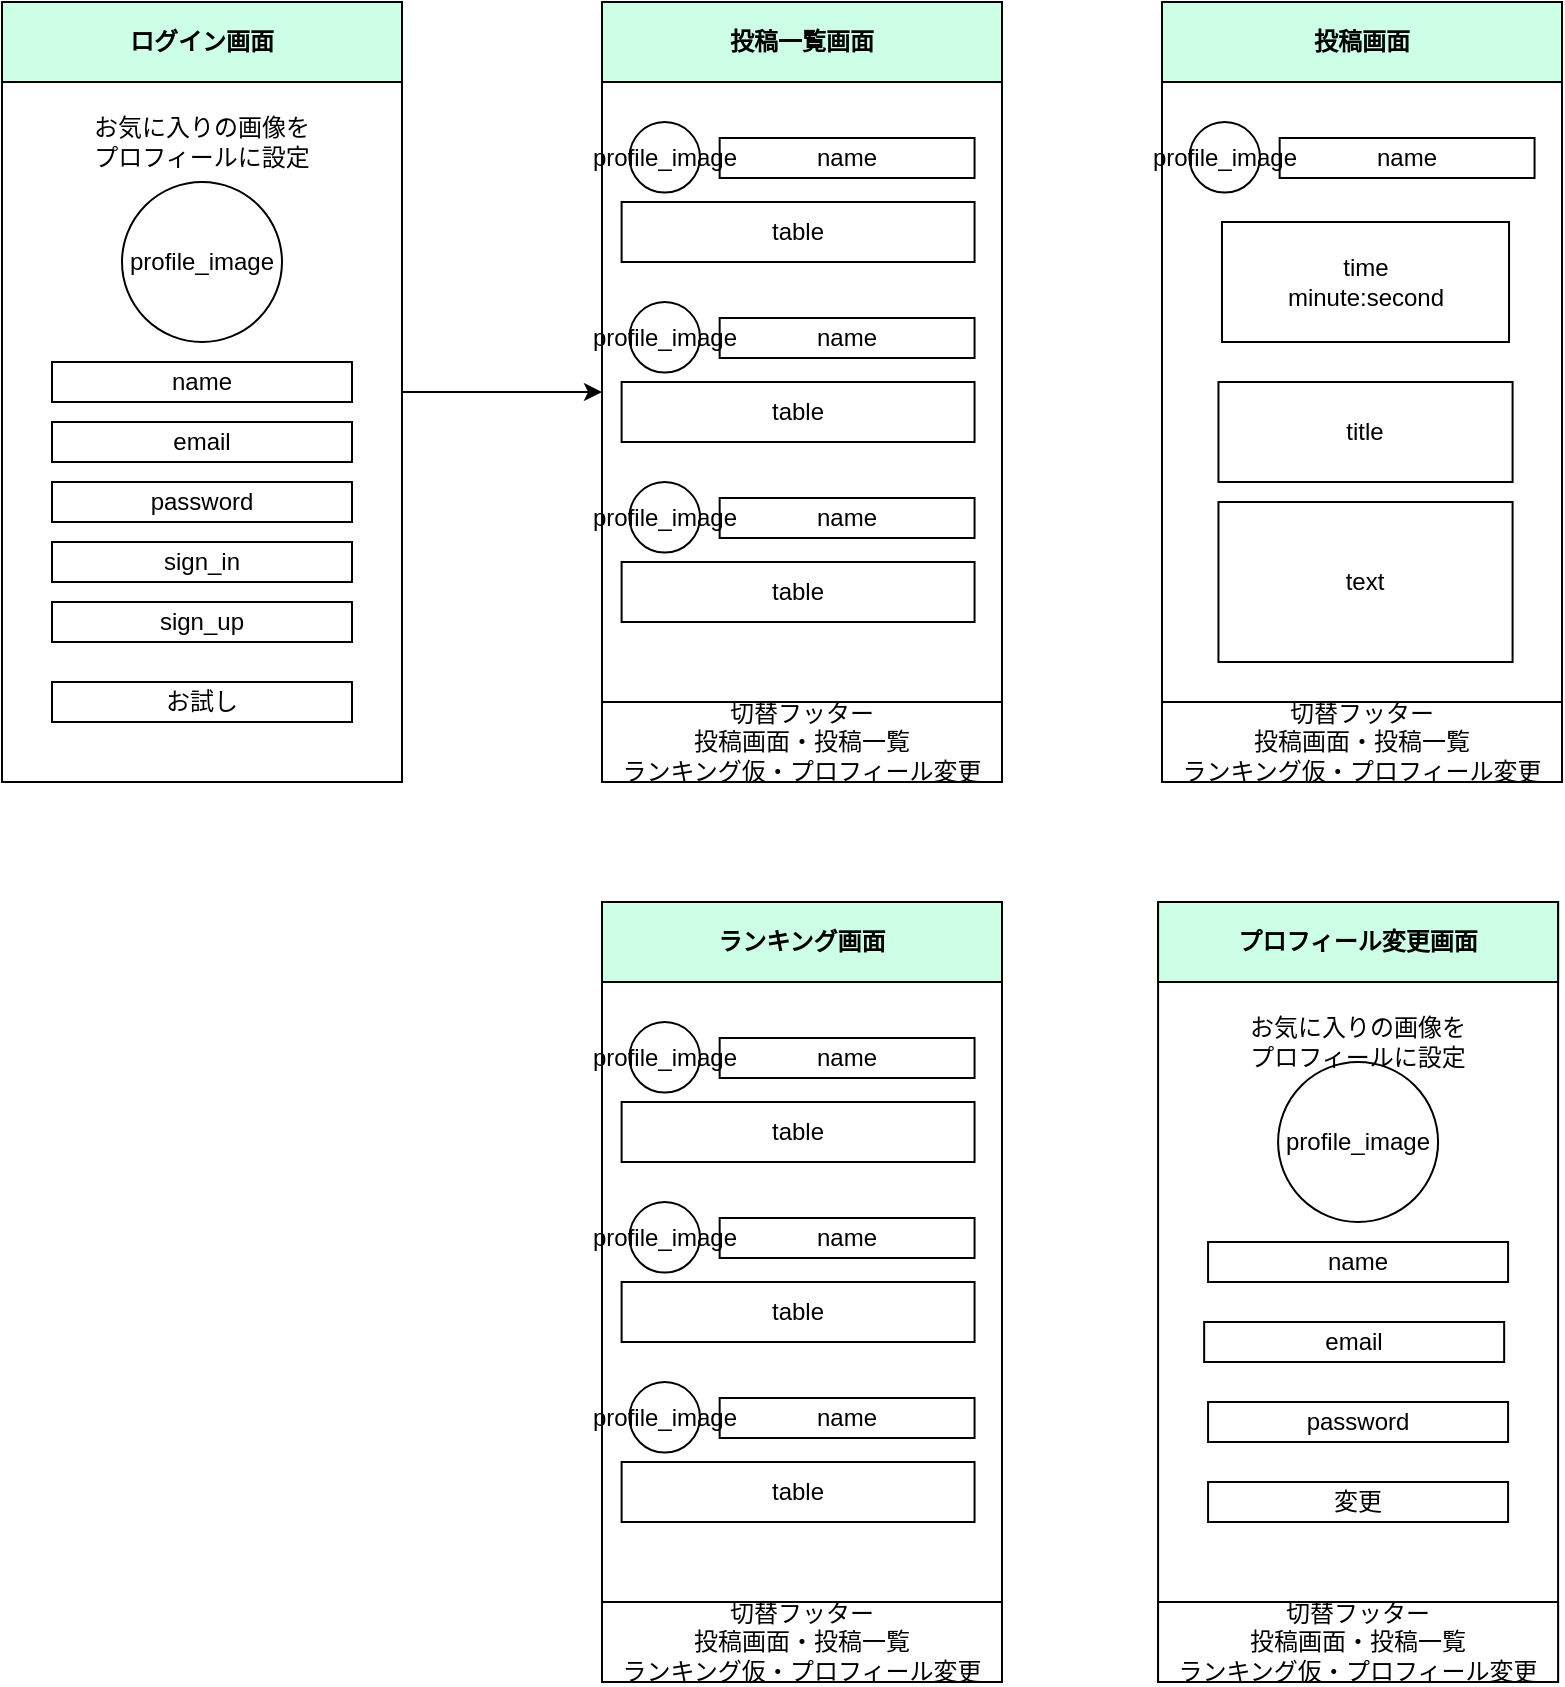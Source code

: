 <mxfile version="13.7.7" type="github">
  <diagram id="5d85YtfUtr9XSAqdXYxp" name="ページ1">
    <mxGraphModel dx="946" dy="591" grid="1" gridSize="10" guides="1" tooltips="1" connect="1" arrows="1" fold="1" page="1" pageScale="1" pageWidth="827" pageHeight="1169" math="0" shadow="0">
      <root>
        <mxCell id="0" />
        <mxCell id="1" parent="0" />
        <mxCell id="Qp9vbcd0IQCg1ICPjASV-1" value="" style="group;labelBackgroundColor=none;fontStyle=1" parent="1" vertex="1" connectable="0">
          <mxGeometry y="30" width="200" height="390" as="geometry" />
        </mxCell>
        <mxCell id="Qp9vbcd0IQCg1ICPjASV-37" value="" style="group" parent="Qp9vbcd0IQCg1ICPjASV-1" vertex="1" connectable="0">
          <mxGeometry width="200" height="390" as="geometry" />
        </mxCell>
        <mxCell id="evoJNXDT1guMXmTG7ENF-1" value="" style="rounded=0;whiteSpace=wrap;html=1;" parent="Qp9vbcd0IQCg1ICPjASV-37" vertex="1">
          <mxGeometry width="200" height="390" as="geometry" />
        </mxCell>
        <mxCell id="evoJNXDT1guMXmTG7ENF-2" value="profile_image" style="ellipse;whiteSpace=wrap;html=1;aspect=fixed;" parent="Qp9vbcd0IQCg1ICPjASV-37" vertex="1">
          <mxGeometry x="60" y="90" width="80" height="80" as="geometry" />
        </mxCell>
        <mxCell id="evoJNXDT1guMXmTG7ENF-3" value="name" style="text;html=1;fillColor=none;align=center;verticalAlign=middle;whiteSpace=wrap;rounded=0;strokeColor=#000000;" parent="Qp9vbcd0IQCg1ICPjASV-37" vertex="1">
          <mxGeometry x="25" y="180" width="150" height="20" as="geometry" />
        </mxCell>
        <mxCell id="evoJNXDT1guMXmTG7ENF-5" value="email" style="text;html=1;fillColor=none;align=center;verticalAlign=middle;whiteSpace=wrap;rounded=0;strokeColor=#000000;" parent="Qp9vbcd0IQCg1ICPjASV-37" vertex="1">
          <mxGeometry x="25" y="210" width="150" height="20" as="geometry" />
        </mxCell>
        <mxCell id="evoJNXDT1guMXmTG7ENF-6" value="password" style="text;html=1;fillColor=none;align=center;verticalAlign=middle;whiteSpace=wrap;rounded=0;strokeColor=#000000;allowArrows=1;" parent="Qp9vbcd0IQCg1ICPjASV-37" vertex="1">
          <mxGeometry x="25" y="240" width="150" height="20" as="geometry" />
        </mxCell>
        <mxCell id="Qp9vbcd0IQCg1ICPjASV-36" value="&lt;b&gt;ログイン画面&lt;/b&gt;" style="rounded=0;whiteSpace=wrap;html=1;labelBackgroundColor=none;fillColor=#CCFFE6;" parent="Qp9vbcd0IQCg1ICPjASV-37" vertex="1">
          <mxGeometry width="200" height="40" as="geometry" />
        </mxCell>
        <mxCell id="-Kmbbxt4JuK7Hl-FQzUp-1" value="sign_in" style="text;html=1;fillColor=none;align=center;verticalAlign=middle;whiteSpace=wrap;rounded=0;strokeColor=#000000;allowArrows=1;" parent="Qp9vbcd0IQCg1ICPjASV-37" vertex="1">
          <mxGeometry x="25" y="270" width="150" height="20" as="geometry" />
        </mxCell>
        <mxCell id="-Kmbbxt4JuK7Hl-FQzUp-2" value="sign_up" style="text;html=1;fillColor=none;align=center;verticalAlign=middle;whiteSpace=wrap;rounded=0;strokeColor=#000000;allowArrows=1;" parent="Qp9vbcd0IQCg1ICPjASV-37" vertex="1">
          <mxGeometry x="25" y="300" width="150" height="20" as="geometry" />
        </mxCell>
        <mxCell id="jMCmtVy9pqtED8qZ-KDL-2" value="お気に入りの画像を&lt;br&gt;プロフィールに設定" style="text;html=1;strokeColor=none;fillColor=none;align=center;verticalAlign=middle;whiteSpace=wrap;rounded=0;" parent="Qp9vbcd0IQCg1ICPjASV-37" vertex="1">
          <mxGeometry x="30" y="60" width="140" height="20" as="geometry" />
        </mxCell>
        <mxCell id="7r5LdE9JL5hYglWVHIkZ-1" value="お試し" style="text;html=1;fillColor=none;align=center;verticalAlign=middle;whiteSpace=wrap;rounded=0;strokeColor=#000000;allowArrows=1;" parent="Qp9vbcd0IQCg1ICPjASV-37" vertex="1">
          <mxGeometry x="25" y="340" width="150" height="20" as="geometry" />
        </mxCell>
        <mxCell id="Qp9vbcd0IQCg1ICPjASV-2" value="" style="group" parent="1" vertex="1" connectable="0">
          <mxGeometry x="300" y="30" width="200" height="390" as="geometry" />
        </mxCell>
        <mxCell id="Qp9vbcd0IQCg1ICPjASV-3" value="" style="rounded=0;whiteSpace=wrap;html=1;" parent="Qp9vbcd0IQCg1ICPjASV-2" vertex="1">
          <mxGeometry width="200" height="390" as="geometry" />
        </mxCell>
        <mxCell id="Qp9vbcd0IQCg1ICPjASV-4" value="profile_image" style="ellipse;whiteSpace=wrap;html=1;aspect=fixed;" parent="Qp9vbcd0IQCg1ICPjASV-2" vertex="1">
          <mxGeometry x="13.725" y="60" width="35.294" height="35.294" as="geometry" />
        </mxCell>
        <mxCell id="Qp9vbcd0IQCg1ICPjASV-9" value="table" style="text;html=1;fillColor=none;align=center;verticalAlign=middle;whiteSpace=wrap;rounded=0;strokeColor=#000000;" parent="Qp9vbcd0IQCg1ICPjASV-2" vertex="1">
          <mxGeometry x="9.804" y="100" width="176.471" height="30" as="geometry" />
        </mxCell>
        <mxCell id="Qp9vbcd0IQCg1ICPjASV-11" value="name" style="text;html=1;fillColor=none;align=center;verticalAlign=middle;whiteSpace=wrap;rounded=0;strokeColor=#000000;" parent="Qp9vbcd0IQCg1ICPjASV-2" vertex="1">
          <mxGeometry x="58.824" y="68" width="127.451" height="20" as="geometry" />
        </mxCell>
        <mxCell id="Qp9vbcd0IQCg1ICPjASV-43" value="&lt;b&gt;投稿一覧画面&lt;/b&gt;" style="rounded=0;whiteSpace=wrap;html=1;labelBackgroundColor=none;fillColor=#CCFFE6;" parent="Qp9vbcd0IQCg1ICPjASV-2" vertex="1">
          <mxGeometry width="200" height="40" as="geometry" />
        </mxCell>
        <mxCell id="jNvIQHg4V1jWrLRhlRbQ-1" value="profile_image" style="ellipse;whiteSpace=wrap;html=1;aspect=fixed;" parent="Qp9vbcd0IQCg1ICPjASV-2" vertex="1">
          <mxGeometry x="13.725" y="150" width="35.294" height="35.294" as="geometry" />
        </mxCell>
        <mxCell id="jNvIQHg4V1jWrLRhlRbQ-2" value="table" style="text;html=1;fillColor=none;align=center;verticalAlign=middle;whiteSpace=wrap;rounded=0;strokeColor=#000000;" parent="Qp9vbcd0IQCg1ICPjASV-2" vertex="1">
          <mxGeometry x="9.804" y="190" width="176.471" height="30" as="geometry" />
        </mxCell>
        <mxCell id="jNvIQHg4V1jWrLRhlRbQ-3" value="name" style="text;html=1;fillColor=none;align=center;verticalAlign=middle;whiteSpace=wrap;rounded=0;strokeColor=#000000;" parent="Qp9vbcd0IQCg1ICPjASV-2" vertex="1">
          <mxGeometry x="58.824" y="158" width="127.451" height="20" as="geometry" />
        </mxCell>
        <mxCell id="jNvIQHg4V1jWrLRhlRbQ-4" value="profile_image" style="ellipse;whiteSpace=wrap;html=1;aspect=fixed;" parent="Qp9vbcd0IQCg1ICPjASV-2" vertex="1">
          <mxGeometry x="13.725" y="240" width="35.294" height="35.294" as="geometry" />
        </mxCell>
        <mxCell id="jNvIQHg4V1jWrLRhlRbQ-5" value="table" style="text;html=1;fillColor=none;align=center;verticalAlign=middle;whiteSpace=wrap;rounded=0;strokeColor=#000000;" parent="Qp9vbcd0IQCg1ICPjASV-2" vertex="1">
          <mxGeometry x="9.804" y="280" width="176.471" height="30" as="geometry" />
        </mxCell>
        <mxCell id="jNvIQHg4V1jWrLRhlRbQ-6" value="name" style="text;html=1;fillColor=none;align=center;verticalAlign=middle;whiteSpace=wrap;rounded=0;strokeColor=#000000;" parent="Qp9vbcd0IQCg1ICPjASV-2" vertex="1">
          <mxGeometry x="58.824" y="248" width="127.451" height="20" as="geometry" />
        </mxCell>
        <mxCell id="7r5LdE9JL5hYglWVHIkZ-2" value="切替フッター&lt;br&gt;投稿画面・投稿一覧&lt;br&gt;ランキング仮・プロフィール変更" style="rounded=0;whiteSpace=wrap;html=1;" parent="Qp9vbcd0IQCg1ICPjASV-2" vertex="1">
          <mxGeometry y="350" width="200" height="40" as="geometry" />
        </mxCell>
        <mxCell id="Qp9vbcd0IQCg1ICPjASV-12" value="" style="group" parent="1" vertex="1" connectable="0">
          <mxGeometry x="580" y="30" width="200" height="390" as="geometry" />
        </mxCell>
        <mxCell id="Qp9vbcd0IQCg1ICPjASV-13" value="" style="rounded=0;whiteSpace=wrap;html=1;" parent="Qp9vbcd0IQCg1ICPjASV-12" vertex="1">
          <mxGeometry width="200" height="390" as="geometry" />
        </mxCell>
        <mxCell id="Qp9vbcd0IQCg1ICPjASV-14" value="profile_image" style="ellipse;whiteSpace=wrap;html=1;aspect=fixed;" parent="Qp9vbcd0IQCg1ICPjASV-12" vertex="1">
          <mxGeometry x="13.725" y="60" width="35.294" height="35.294" as="geometry" />
        </mxCell>
        <mxCell id="Qp9vbcd0IQCg1ICPjASV-15" value="text" style="text;html=1;fillColor=none;align=center;verticalAlign=middle;whiteSpace=wrap;rounded=0;strokeColor=#000000;" parent="Qp9vbcd0IQCg1ICPjASV-12" vertex="1">
          <mxGeometry x="28.23" y="250" width="147.059" height="80" as="geometry" />
        </mxCell>
        <mxCell id="Qp9vbcd0IQCg1ICPjASV-19" value="name" style="text;html=1;fillColor=none;align=center;verticalAlign=middle;whiteSpace=wrap;rounded=0;strokeColor=#000000;" parent="Qp9vbcd0IQCg1ICPjASV-12" vertex="1">
          <mxGeometry x="58.824" y="68" width="127.451" height="20" as="geometry" />
        </mxCell>
        <mxCell id="Qp9vbcd0IQCg1ICPjASV-44" value="&lt;b&gt;投稿画面&lt;/b&gt;" style="rounded=0;whiteSpace=wrap;html=1;labelBackgroundColor=none;fillColor=#CCFFE6;" parent="Qp9vbcd0IQCg1ICPjASV-12" vertex="1">
          <mxGeometry width="200" height="40" as="geometry" />
        </mxCell>
        <mxCell id="jNvIQHg4V1jWrLRhlRbQ-8" value="title" style="text;html=1;fillColor=none;align=center;verticalAlign=middle;whiteSpace=wrap;rounded=0;strokeColor=#000000;" parent="Qp9vbcd0IQCg1ICPjASV-12" vertex="1">
          <mxGeometry x="28.231" y="190" width="147.059" height="50" as="geometry" />
        </mxCell>
        <mxCell id="RLjvYu8lpYwrjwBoLWt2-1" value="切替フッター&lt;br&gt;投稿画面・投稿一覧&lt;br&gt;ランキング仮・プロフィール変更" style="rounded=0;whiteSpace=wrap;html=1;" parent="Qp9vbcd0IQCg1ICPjASV-12" vertex="1">
          <mxGeometry y="350" width="200" height="40" as="geometry" />
        </mxCell>
        <mxCell id="iqZtUuaCd_tjH6S7MvoU-15" value="time&lt;br&gt;minute:second" style="rounded=0;whiteSpace=wrap;html=1;" vertex="1" parent="Qp9vbcd0IQCg1ICPjASV-12">
          <mxGeometry x="29.99" y="110" width="143.53" height="60" as="geometry" />
        </mxCell>
        <mxCell id="jNvIQHg4V1jWrLRhlRbQ-11" style="edgeStyle=orthogonalEdgeStyle;rounded=0;orthogonalLoop=1;jettySize=auto;html=1;entryX=0;entryY=0.5;entryDx=0;entryDy=0;" parent="1" source="evoJNXDT1guMXmTG7ENF-1" target="Qp9vbcd0IQCg1ICPjASV-3" edge="1">
          <mxGeometry relative="1" as="geometry" />
        </mxCell>
        <mxCell id="RLjvYu8lpYwrjwBoLWt2-2" value="" style="group" parent="1" vertex="1" connectable="0">
          <mxGeometry x="300" y="480" width="200" height="390" as="geometry" />
        </mxCell>
        <mxCell id="RLjvYu8lpYwrjwBoLWt2-3" value="" style="rounded=0;whiteSpace=wrap;html=1;" parent="RLjvYu8lpYwrjwBoLWt2-2" vertex="1">
          <mxGeometry width="200" height="390" as="geometry" />
        </mxCell>
        <mxCell id="RLjvYu8lpYwrjwBoLWt2-4" value="profile_image" style="ellipse;whiteSpace=wrap;html=1;aspect=fixed;" parent="RLjvYu8lpYwrjwBoLWt2-2" vertex="1">
          <mxGeometry x="13.725" y="60" width="35.294" height="35.294" as="geometry" />
        </mxCell>
        <mxCell id="RLjvYu8lpYwrjwBoLWt2-5" value="table" style="text;html=1;fillColor=none;align=center;verticalAlign=middle;whiteSpace=wrap;rounded=0;strokeColor=#000000;" parent="RLjvYu8lpYwrjwBoLWt2-2" vertex="1">
          <mxGeometry x="9.804" y="100" width="176.471" height="30" as="geometry" />
        </mxCell>
        <mxCell id="RLjvYu8lpYwrjwBoLWt2-6" value="name" style="text;html=1;fillColor=none;align=center;verticalAlign=middle;whiteSpace=wrap;rounded=0;strokeColor=#000000;" parent="RLjvYu8lpYwrjwBoLWt2-2" vertex="1">
          <mxGeometry x="58.824" y="68" width="127.451" height="20" as="geometry" />
        </mxCell>
        <mxCell id="RLjvYu8lpYwrjwBoLWt2-7" value="&lt;b&gt;ランキング画面&lt;/b&gt;" style="rounded=0;whiteSpace=wrap;html=1;labelBackgroundColor=none;fillColor=#CCFFE6;" parent="RLjvYu8lpYwrjwBoLWt2-2" vertex="1">
          <mxGeometry width="200" height="40" as="geometry" />
        </mxCell>
        <mxCell id="RLjvYu8lpYwrjwBoLWt2-8" value="profile_image" style="ellipse;whiteSpace=wrap;html=1;aspect=fixed;" parent="RLjvYu8lpYwrjwBoLWt2-2" vertex="1">
          <mxGeometry x="13.725" y="150" width="35.294" height="35.294" as="geometry" />
        </mxCell>
        <mxCell id="RLjvYu8lpYwrjwBoLWt2-9" value="table" style="text;html=1;fillColor=none;align=center;verticalAlign=middle;whiteSpace=wrap;rounded=0;strokeColor=#000000;" parent="RLjvYu8lpYwrjwBoLWt2-2" vertex="1">
          <mxGeometry x="9.804" y="190" width="176.471" height="30" as="geometry" />
        </mxCell>
        <mxCell id="RLjvYu8lpYwrjwBoLWt2-10" value="name" style="text;html=1;fillColor=none;align=center;verticalAlign=middle;whiteSpace=wrap;rounded=0;strokeColor=#000000;" parent="RLjvYu8lpYwrjwBoLWt2-2" vertex="1">
          <mxGeometry x="58.824" y="158" width="127.451" height="20" as="geometry" />
        </mxCell>
        <mxCell id="RLjvYu8lpYwrjwBoLWt2-11" value="profile_image" style="ellipse;whiteSpace=wrap;html=1;aspect=fixed;" parent="RLjvYu8lpYwrjwBoLWt2-2" vertex="1">
          <mxGeometry x="13.725" y="240" width="35.294" height="35.294" as="geometry" />
        </mxCell>
        <mxCell id="RLjvYu8lpYwrjwBoLWt2-12" value="table" style="text;html=1;fillColor=none;align=center;verticalAlign=middle;whiteSpace=wrap;rounded=0;strokeColor=#000000;" parent="RLjvYu8lpYwrjwBoLWt2-2" vertex="1">
          <mxGeometry x="9.804" y="280" width="176.471" height="30" as="geometry" />
        </mxCell>
        <mxCell id="RLjvYu8lpYwrjwBoLWt2-13" value="name" style="text;html=1;fillColor=none;align=center;verticalAlign=middle;whiteSpace=wrap;rounded=0;strokeColor=#000000;" parent="RLjvYu8lpYwrjwBoLWt2-2" vertex="1">
          <mxGeometry x="58.824" y="248" width="127.451" height="20" as="geometry" />
        </mxCell>
        <mxCell id="iqZtUuaCd_tjH6S7MvoU-13" value="切替フッター&lt;br&gt;投稿画面・投稿一覧&lt;br&gt;ランキング仮・プロフィール変更" style="rounded=0;whiteSpace=wrap;html=1;" vertex="1" parent="RLjvYu8lpYwrjwBoLWt2-2">
          <mxGeometry x="2.043e-14" y="350" width="200" height="40" as="geometry" />
        </mxCell>
        <mxCell id="iqZtUuaCd_tjH6S7MvoU-1" value="" style="group;labelBackgroundColor=none;fontStyle=1" vertex="1" connectable="0" parent="1">
          <mxGeometry x="578.04" y="480" width="200" height="390" as="geometry" />
        </mxCell>
        <mxCell id="iqZtUuaCd_tjH6S7MvoU-2" value="" style="group" vertex="1" connectable="0" parent="iqZtUuaCd_tjH6S7MvoU-1">
          <mxGeometry width="200" height="390" as="geometry" />
        </mxCell>
        <mxCell id="iqZtUuaCd_tjH6S7MvoU-3" value="" style="rounded=0;whiteSpace=wrap;html=1;" vertex="1" parent="iqZtUuaCd_tjH6S7MvoU-2">
          <mxGeometry width="200" height="390" as="geometry" />
        </mxCell>
        <mxCell id="iqZtUuaCd_tjH6S7MvoU-4" value="profile_image" style="ellipse;whiteSpace=wrap;html=1;aspect=fixed;" vertex="1" parent="iqZtUuaCd_tjH6S7MvoU-2">
          <mxGeometry x="60" y="80" width="80" height="80" as="geometry" />
        </mxCell>
        <mxCell id="iqZtUuaCd_tjH6S7MvoU-5" value="name" style="text;html=1;fillColor=none;align=center;verticalAlign=middle;whiteSpace=wrap;rounded=0;strokeColor=#000000;" vertex="1" parent="iqZtUuaCd_tjH6S7MvoU-2">
          <mxGeometry x="25" y="170" width="150" height="20" as="geometry" />
        </mxCell>
        <mxCell id="iqZtUuaCd_tjH6S7MvoU-6" value="email" style="text;html=1;fillColor=none;align=center;verticalAlign=middle;whiteSpace=wrap;rounded=0;strokeColor=#000000;" vertex="1" parent="iqZtUuaCd_tjH6S7MvoU-2">
          <mxGeometry x="23.04" y="210" width="150" height="20" as="geometry" />
        </mxCell>
        <mxCell id="iqZtUuaCd_tjH6S7MvoU-7" value="password" style="text;html=1;fillColor=none;align=center;verticalAlign=middle;whiteSpace=wrap;rounded=0;strokeColor=#000000;allowArrows=1;" vertex="1" parent="iqZtUuaCd_tjH6S7MvoU-2">
          <mxGeometry x="25" y="250" width="150" height="20" as="geometry" />
        </mxCell>
        <mxCell id="iqZtUuaCd_tjH6S7MvoU-8" value="&lt;b&gt;プロフィール変更画面&lt;br&gt;&lt;/b&gt;" style="rounded=0;whiteSpace=wrap;html=1;labelBackgroundColor=none;fillColor=#CCFFE6;" vertex="1" parent="iqZtUuaCd_tjH6S7MvoU-2">
          <mxGeometry width="200" height="40" as="geometry" />
        </mxCell>
        <mxCell id="iqZtUuaCd_tjH6S7MvoU-10" value="変更" style="text;html=1;fillColor=none;align=center;verticalAlign=middle;whiteSpace=wrap;rounded=0;strokeColor=#000000;allowArrows=1;" vertex="1" parent="iqZtUuaCd_tjH6S7MvoU-2">
          <mxGeometry x="25" y="290" width="150" height="20" as="geometry" />
        </mxCell>
        <mxCell id="iqZtUuaCd_tjH6S7MvoU-11" value="お気に入りの画像を&lt;br&gt;プロフィールに設定" style="text;html=1;strokeColor=none;fillColor=none;align=center;verticalAlign=middle;whiteSpace=wrap;rounded=0;" vertex="1" parent="iqZtUuaCd_tjH6S7MvoU-2">
          <mxGeometry x="30" y="60" width="140" height="20" as="geometry" />
        </mxCell>
        <mxCell id="iqZtUuaCd_tjH6S7MvoU-14" value="切替フッター&lt;br&gt;投稿画面・投稿一覧&lt;br&gt;ランキング仮・プロフィール変更" style="rounded=0;whiteSpace=wrap;html=1;" vertex="1" parent="iqZtUuaCd_tjH6S7MvoU-2">
          <mxGeometry y="350" width="200" height="40" as="geometry" />
        </mxCell>
      </root>
    </mxGraphModel>
  </diagram>
</mxfile>
